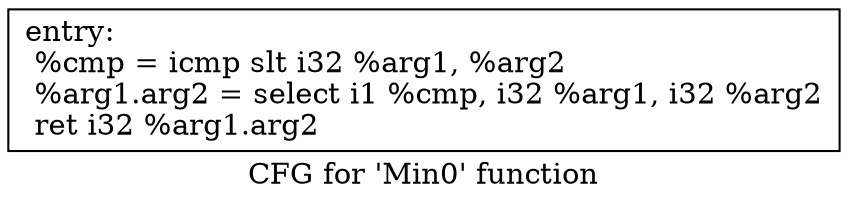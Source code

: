 digraph "CFG for 'Min0' function" {
	label="CFG for 'Min0' function";

	Node0x967fbe0 [shape=record,label="{entry:\l  %cmp = icmp slt i32 %arg1, %arg2\l  %arg1.arg2 = select i1 %cmp, i32 %arg1, i32 %arg2\l  ret i32 %arg1.arg2\l}"];
}
